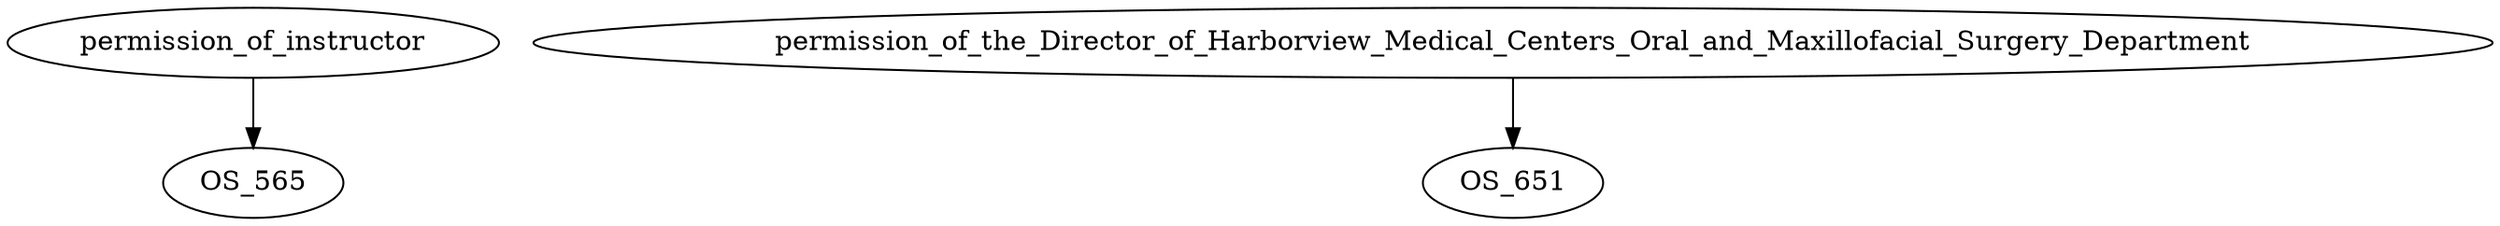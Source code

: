 digraph G {
    edge [color=black];
    permission_of_instructor -> OS_565;
    edge [color=black];
    permission_of_the_Director_of_Harborview_Medical_Centers_Oral_and_Maxillofacial_Surgery_Department -> OS_651;
}
